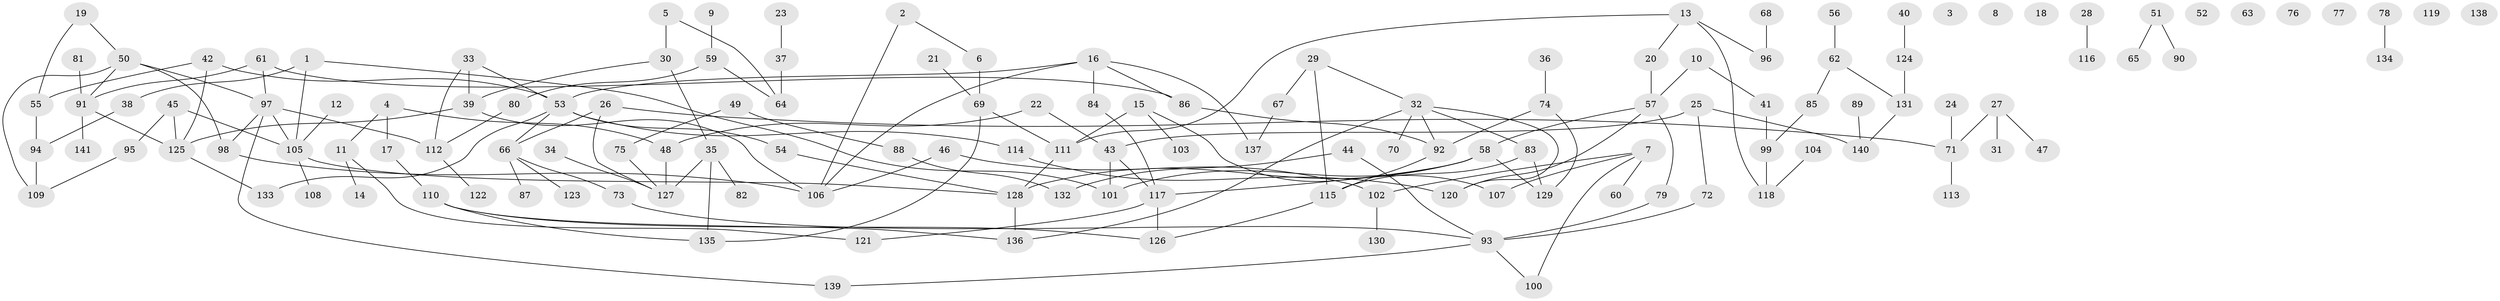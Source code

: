 // coarse degree distribution, {9: 0.014285714285714285, 2: 0.2, 0: 0.15714285714285714, 4: 0.04285714285714286, 8: 0.05714285714285714, 3: 0.17142857142857143, 1: 0.22857142857142856, 5: 0.05714285714285714, 7: 0.02857142857142857, 6: 0.02857142857142857, 11: 0.014285714285714285}
// Generated by graph-tools (version 1.1) at 2025/16/03/04/25 18:16:42]
// undirected, 141 vertices, 172 edges
graph export_dot {
graph [start="1"]
  node [color=gray90,style=filled];
  1;
  2;
  3;
  4;
  5;
  6;
  7;
  8;
  9;
  10;
  11;
  12;
  13;
  14;
  15;
  16;
  17;
  18;
  19;
  20;
  21;
  22;
  23;
  24;
  25;
  26;
  27;
  28;
  29;
  30;
  31;
  32;
  33;
  34;
  35;
  36;
  37;
  38;
  39;
  40;
  41;
  42;
  43;
  44;
  45;
  46;
  47;
  48;
  49;
  50;
  51;
  52;
  53;
  54;
  55;
  56;
  57;
  58;
  59;
  60;
  61;
  62;
  63;
  64;
  65;
  66;
  67;
  68;
  69;
  70;
  71;
  72;
  73;
  74;
  75;
  76;
  77;
  78;
  79;
  80;
  81;
  82;
  83;
  84;
  85;
  86;
  87;
  88;
  89;
  90;
  91;
  92;
  93;
  94;
  95;
  96;
  97;
  98;
  99;
  100;
  101;
  102;
  103;
  104;
  105;
  106;
  107;
  108;
  109;
  110;
  111;
  112;
  113;
  114;
  115;
  116;
  117;
  118;
  119;
  120;
  121;
  122;
  123;
  124;
  125;
  126;
  127;
  128;
  129;
  130;
  131;
  132;
  133;
  134;
  135;
  136;
  137;
  138;
  139;
  140;
  141;
  1 -- 38;
  1 -- 101;
  1 -- 105;
  2 -- 6;
  2 -- 106;
  4 -- 11;
  4 -- 17;
  4 -- 48;
  5 -- 30;
  5 -- 64;
  6 -- 69;
  7 -- 60;
  7 -- 100;
  7 -- 102;
  7 -- 107;
  9 -- 59;
  10 -- 41;
  10 -- 57;
  11 -- 14;
  11 -- 121;
  12 -- 105;
  13 -- 20;
  13 -- 96;
  13 -- 111;
  13 -- 118;
  15 -- 103;
  15 -- 107;
  15 -- 111;
  16 -- 53;
  16 -- 84;
  16 -- 86;
  16 -- 106;
  16 -- 137;
  17 -- 110;
  19 -- 50;
  19 -- 55;
  20 -- 57;
  21 -- 69;
  22 -- 43;
  22 -- 48;
  23 -- 37;
  24 -- 71;
  25 -- 43;
  25 -- 72;
  25 -- 140;
  26 -- 66;
  26 -- 71;
  26 -- 127;
  27 -- 31;
  27 -- 47;
  27 -- 71;
  28 -- 116;
  29 -- 32;
  29 -- 67;
  29 -- 115;
  30 -- 35;
  30 -- 39;
  32 -- 70;
  32 -- 83;
  32 -- 92;
  32 -- 120;
  32 -- 136;
  33 -- 39;
  33 -- 53;
  33 -- 112;
  34 -- 127;
  35 -- 82;
  35 -- 127;
  35 -- 135;
  36 -- 74;
  37 -- 64;
  38 -- 94;
  39 -- 106;
  39 -- 125;
  40 -- 124;
  41 -- 99;
  42 -- 53;
  42 -- 55;
  42 -- 125;
  43 -- 101;
  43 -- 117;
  44 -- 93;
  44 -- 132;
  45 -- 95;
  45 -- 105;
  45 -- 125;
  46 -- 102;
  46 -- 106;
  48 -- 127;
  49 -- 75;
  49 -- 88;
  50 -- 91;
  50 -- 97;
  50 -- 98;
  50 -- 109;
  51 -- 65;
  51 -- 90;
  53 -- 54;
  53 -- 66;
  53 -- 114;
  53 -- 133;
  54 -- 128;
  55 -- 94;
  56 -- 62;
  57 -- 58;
  57 -- 79;
  57 -- 120;
  58 -- 101;
  58 -- 117;
  58 -- 128;
  58 -- 129;
  59 -- 64;
  59 -- 80;
  61 -- 86;
  61 -- 91;
  61 -- 97;
  62 -- 85;
  62 -- 131;
  66 -- 73;
  66 -- 87;
  66 -- 123;
  67 -- 137;
  68 -- 96;
  69 -- 111;
  69 -- 135;
  71 -- 113;
  72 -- 93;
  73 -- 93;
  74 -- 92;
  74 -- 129;
  75 -- 127;
  78 -- 134;
  79 -- 93;
  80 -- 112;
  81 -- 91;
  83 -- 115;
  83 -- 129;
  84 -- 117;
  85 -- 99;
  86 -- 92;
  88 -- 132;
  89 -- 140;
  91 -- 125;
  91 -- 141;
  92 -- 115;
  93 -- 100;
  93 -- 139;
  94 -- 109;
  95 -- 109;
  97 -- 98;
  97 -- 105;
  97 -- 112;
  97 -- 139;
  98 -- 106;
  99 -- 118;
  102 -- 130;
  104 -- 118;
  105 -- 108;
  105 -- 128;
  110 -- 126;
  110 -- 135;
  110 -- 136;
  111 -- 128;
  112 -- 122;
  114 -- 120;
  115 -- 126;
  117 -- 121;
  117 -- 126;
  124 -- 131;
  125 -- 133;
  128 -- 136;
  131 -- 140;
}
